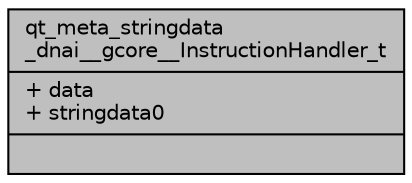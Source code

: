 digraph "qt_meta_stringdata_dnai__gcore__InstructionHandler_t"
{
  edge [fontname="Helvetica",fontsize="10",labelfontname="Helvetica",labelfontsize="10"];
  node [fontname="Helvetica",fontsize="10",shape=record];
  Node1 [label="{qt_meta_stringdata\l_dnai__gcore__InstructionHandler_t\n|+ data\l+ stringdata0\l|}",height=0.2,width=0.4,color="black", fillcolor="grey75", style="filled", fontcolor="black"];
}
